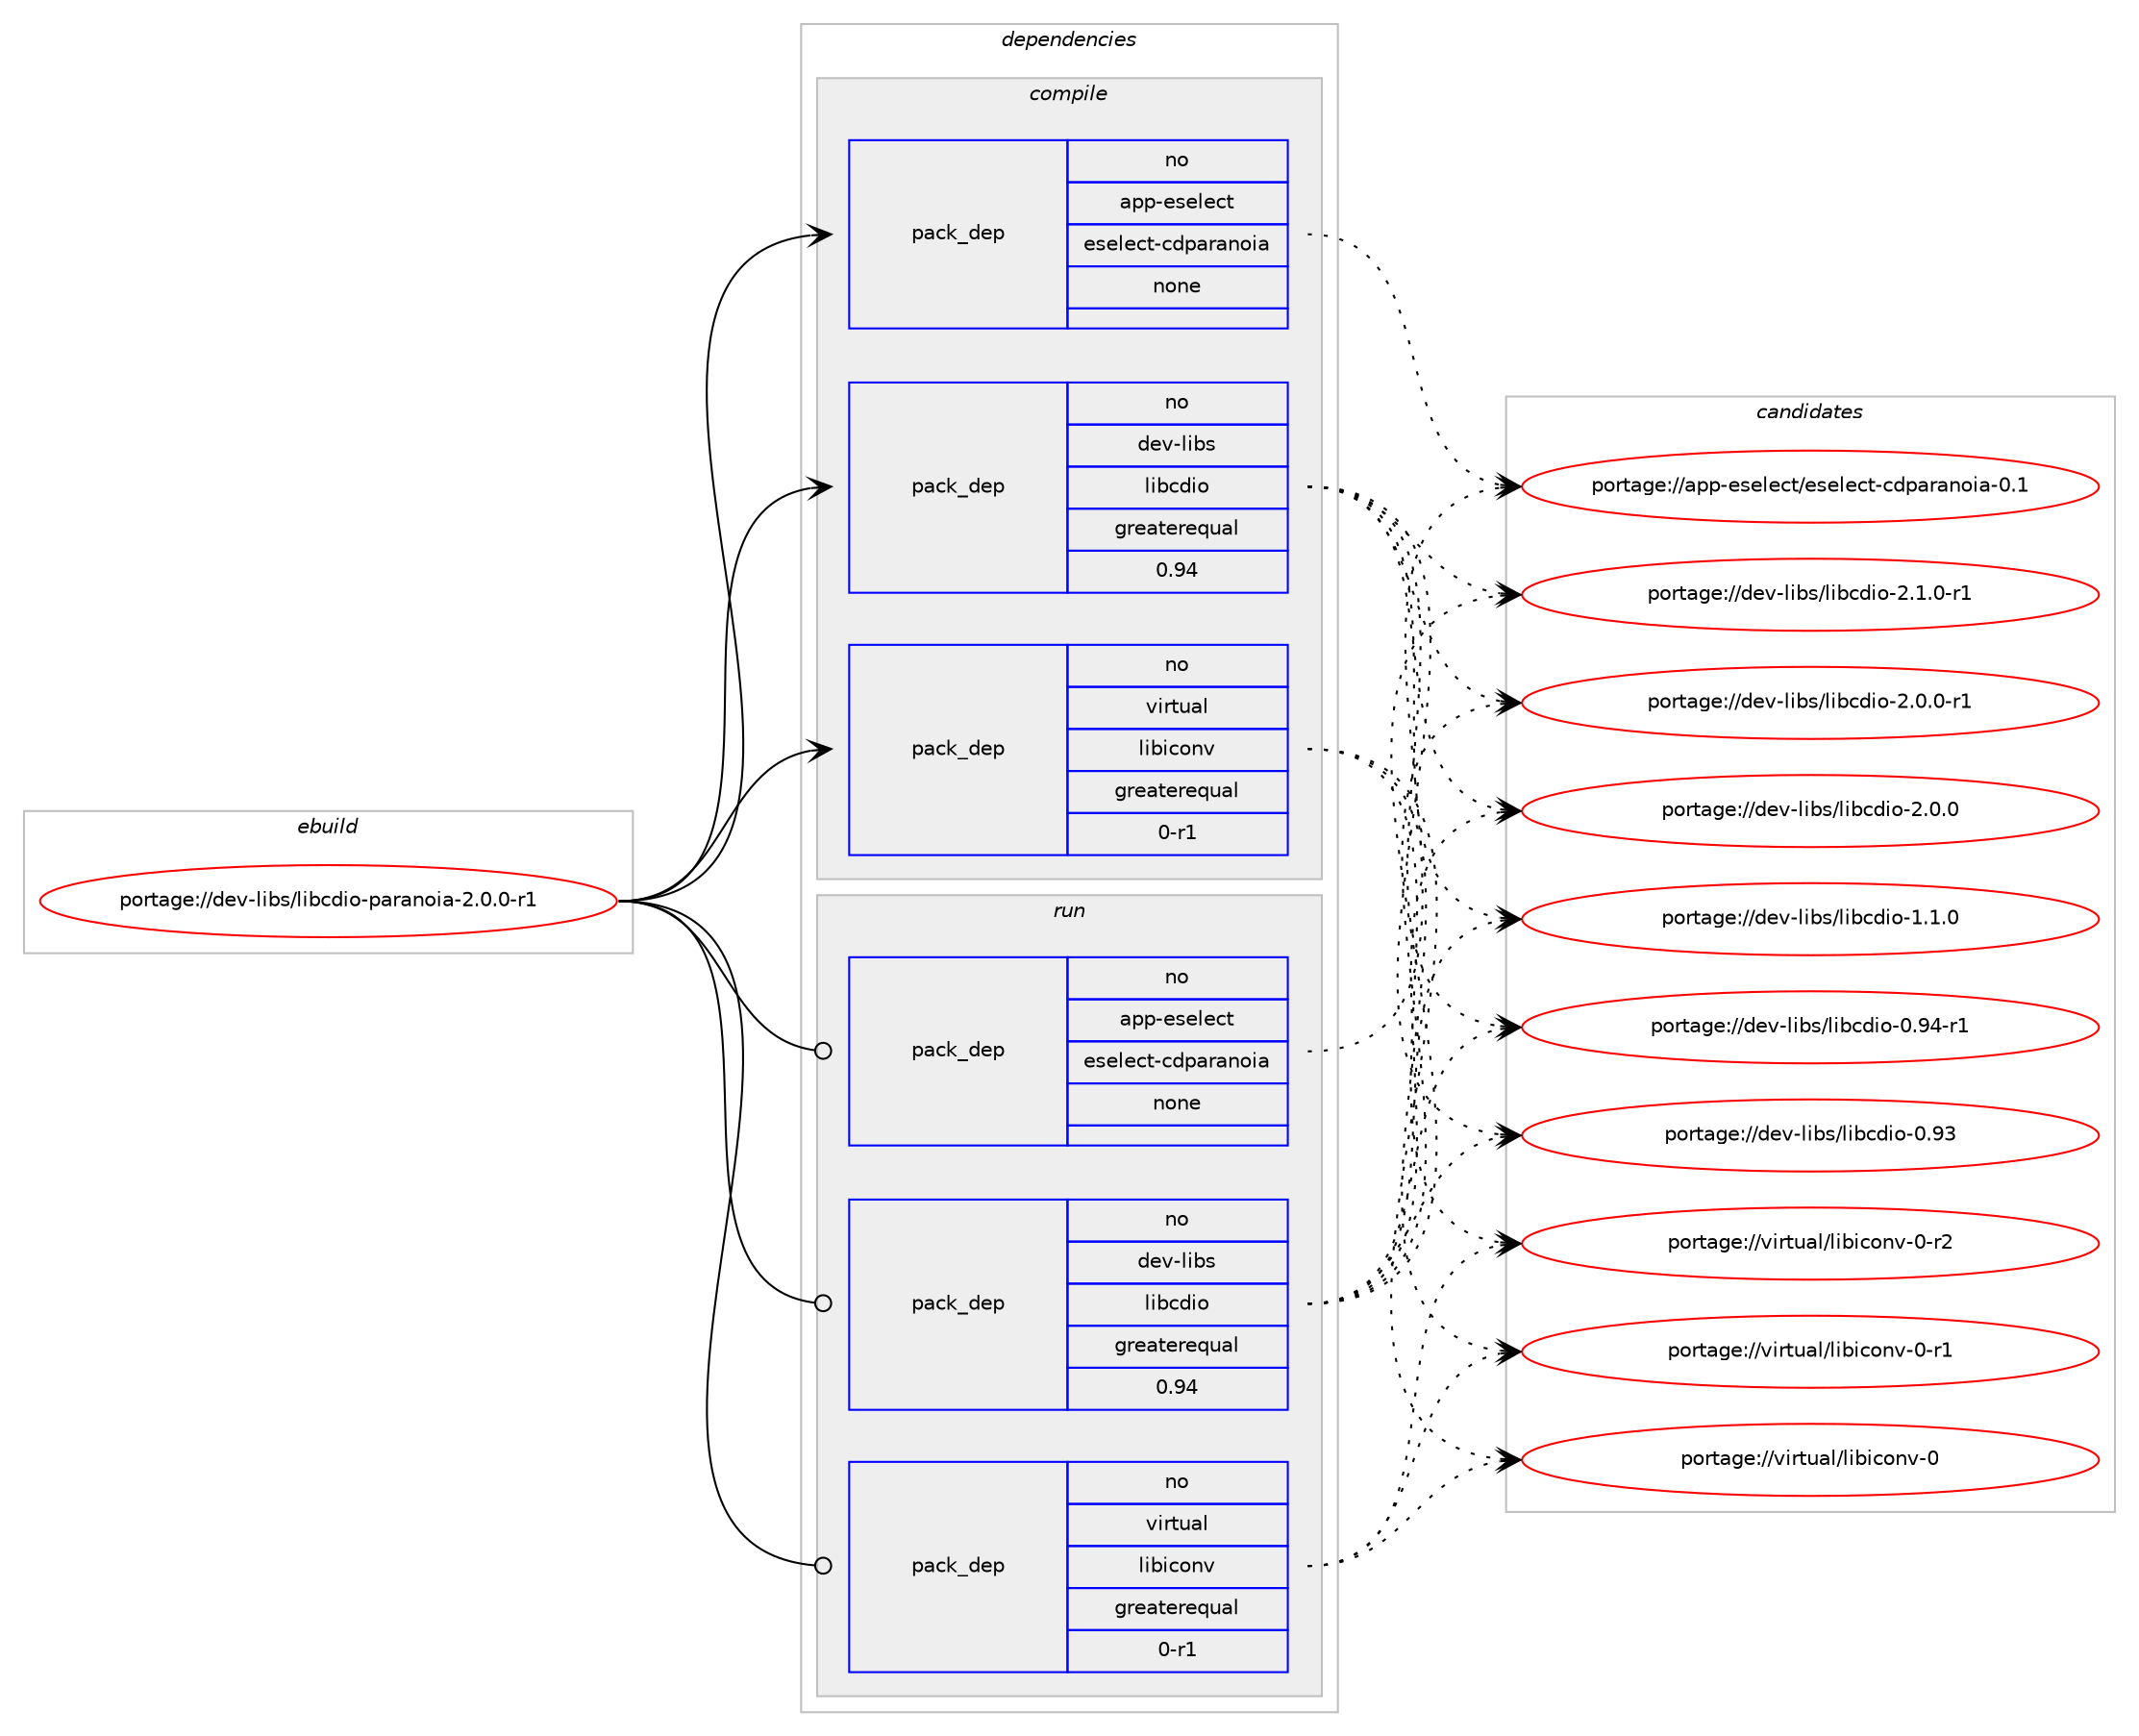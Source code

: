 digraph prolog {

# *************
# Graph options
# *************

newrank=true;
concentrate=true;
compound=true;
graph [rankdir=LR,fontname=Helvetica,fontsize=10,ranksep=1.5];#, ranksep=2.5, nodesep=0.2];
edge  [arrowhead=vee];
node  [fontname=Helvetica,fontsize=10];

# **********
# The ebuild
# **********

subgraph cluster_leftcol {
color=gray;
label=<<i>ebuild</i>>;
id [label="portage://dev-libs/libcdio-paranoia-2.0.0-r1", color=red, width=4, href="../dev-libs/libcdio-paranoia-2.0.0-r1.svg"];
}

# ****************
# The dependencies
# ****************

subgraph cluster_midcol {
color=gray;
label=<<i>dependencies</i>>;
subgraph cluster_compile {
fillcolor="#eeeeee";
style=filled;
label=<<i>compile</i>>;
subgraph pack382430 {
dependency513226 [label=<<TABLE BORDER="0" CELLBORDER="1" CELLSPACING="0" CELLPADDING="4" WIDTH="220"><TR><TD ROWSPAN="6" CELLPADDING="30">pack_dep</TD></TR><TR><TD WIDTH="110">no</TD></TR><TR><TD>app-eselect</TD></TR><TR><TD>eselect-cdparanoia</TD></TR><TR><TD>none</TD></TR><TR><TD></TD></TR></TABLE>>, shape=none, color=blue];
}
id:e -> dependency513226:w [weight=20,style="solid",arrowhead="vee"];
subgraph pack382431 {
dependency513227 [label=<<TABLE BORDER="0" CELLBORDER="1" CELLSPACING="0" CELLPADDING="4" WIDTH="220"><TR><TD ROWSPAN="6" CELLPADDING="30">pack_dep</TD></TR><TR><TD WIDTH="110">no</TD></TR><TR><TD>dev-libs</TD></TR><TR><TD>libcdio</TD></TR><TR><TD>greaterequal</TD></TR><TR><TD>0.94</TD></TR></TABLE>>, shape=none, color=blue];
}
id:e -> dependency513227:w [weight=20,style="solid",arrowhead="vee"];
subgraph pack382432 {
dependency513228 [label=<<TABLE BORDER="0" CELLBORDER="1" CELLSPACING="0" CELLPADDING="4" WIDTH="220"><TR><TD ROWSPAN="6" CELLPADDING="30">pack_dep</TD></TR><TR><TD WIDTH="110">no</TD></TR><TR><TD>virtual</TD></TR><TR><TD>libiconv</TD></TR><TR><TD>greaterequal</TD></TR><TR><TD>0-r1</TD></TR></TABLE>>, shape=none, color=blue];
}
id:e -> dependency513228:w [weight=20,style="solid",arrowhead="vee"];
}
subgraph cluster_compileandrun {
fillcolor="#eeeeee";
style=filled;
label=<<i>compile and run</i>>;
}
subgraph cluster_run {
fillcolor="#eeeeee";
style=filled;
label=<<i>run</i>>;
subgraph pack382433 {
dependency513229 [label=<<TABLE BORDER="0" CELLBORDER="1" CELLSPACING="0" CELLPADDING="4" WIDTH="220"><TR><TD ROWSPAN="6" CELLPADDING="30">pack_dep</TD></TR><TR><TD WIDTH="110">no</TD></TR><TR><TD>app-eselect</TD></TR><TR><TD>eselect-cdparanoia</TD></TR><TR><TD>none</TD></TR><TR><TD></TD></TR></TABLE>>, shape=none, color=blue];
}
id:e -> dependency513229:w [weight=20,style="solid",arrowhead="odot"];
subgraph pack382434 {
dependency513230 [label=<<TABLE BORDER="0" CELLBORDER="1" CELLSPACING="0" CELLPADDING="4" WIDTH="220"><TR><TD ROWSPAN="6" CELLPADDING="30">pack_dep</TD></TR><TR><TD WIDTH="110">no</TD></TR><TR><TD>dev-libs</TD></TR><TR><TD>libcdio</TD></TR><TR><TD>greaterequal</TD></TR><TR><TD>0.94</TD></TR></TABLE>>, shape=none, color=blue];
}
id:e -> dependency513230:w [weight=20,style="solid",arrowhead="odot"];
subgraph pack382435 {
dependency513231 [label=<<TABLE BORDER="0" CELLBORDER="1" CELLSPACING="0" CELLPADDING="4" WIDTH="220"><TR><TD ROWSPAN="6" CELLPADDING="30">pack_dep</TD></TR><TR><TD WIDTH="110">no</TD></TR><TR><TD>virtual</TD></TR><TR><TD>libiconv</TD></TR><TR><TD>greaterequal</TD></TR><TR><TD>0-r1</TD></TR></TABLE>>, shape=none, color=blue];
}
id:e -> dependency513231:w [weight=20,style="solid",arrowhead="odot"];
}
}

# **************
# The candidates
# **************

subgraph cluster_choices {
rank=same;
color=gray;
label=<<i>candidates</i>>;

subgraph choice382430 {
color=black;
nodesep=1;
choice9711211245101115101108101991164710111510110810199116459910011297114971101111059745484649 [label="portage://app-eselect/eselect-cdparanoia-0.1", color=red, width=4,href="../app-eselect/eselect-cdparanoia-0.1.svg"];
dependency513226:e -> choice9711211245101115101108101991164710111510110810199116459910011297114971101111059745484649:w [style=dotted,weight="100"];
}
subgraph choice382431 {
color=black;
nodesep=1;
choice10010111845108105981154710810598991001051114550464946484511449 [label="portage://dev-libs/libcdio-2.1.0-r1", color=red, width=4,href="../dev-libs/libcdio-2.1.0-r1.svg"];
choice10010111845108105981154710810598991001051114550464846484511449 [label="portage://dev-libs/libcdio-2.0.0-r1", color=red, width=4,href="../dev-libs/libcdio-2.0.0-r1.svg"];
choice1001011184510810598115471081059899100105111455046484648 [label="portage://dev-libs/libcdio-2.0.0", color=red, width=4,href="../dev-libs/libcdio-2.0.0.svg"];
choice1001011184510810598115471081059899100105111454946494648 [label="portage://dev-libs/libcdio-1.1.0", color=red, width=4,href="../dev-libs/libcdio-1.1.0.svg"];
choice100101118451081059811547108105989910010511145484657524511449 [label="portage://dev-libs/libcdio-0.94-r1", color=red, width=4,href="../dev-libs/libcdio-0.94-r1.svg"];
choice10010111845108105981154710810598991001051114548465751 [label="portage://dev-libs/libcdio-0.93", color=red, width=4,href="../dev-libs/libcdio-0.93.svg"];
dependency513227:e -> choice10010111845108105981154710810598991001051114550464946484511449:w [style=dotted,weight="100"];
dependency513227:e -> choice10010111845108105981154710810598991001051114550464846484511449:w [style=dotted,weight="100"];
dependency513227:e -> choice1001011184510810598115471081059899100105111455046484648:w [style=dotted,weight="100"];
dependency513227:e -> choice1001011184510810598115471081059899100105111454946494648:w [style=dotted,weight="100"];
dependency513227:e -> choice100101118451081059811547108105989910010511145484657524511449:w [style=dotted,weight="100"];
dependency513227:e -> choice10010111845108105981154710810598991001051114548465751:w [style=dotted,weight="100"];
}
subgraph choice382432 {
color=black;
nodesep=1;
choice1181051141161179710847108105981059911111011845484511450 [label="portage://virtual/libiconv-0-r2", color=red, width=4,href="../virtual/libiconv-0-r2.svg"];
choice1181051141161179710847108105981059911111011845484511449 [label="portage://virtual/libiconv-0-r1", color=red, width=4,href="../virtual/libiconv-0-r1.svg"];
choice118105114116117971084710810598105991111101184548 [label="portage://virtual/libiconv-0", color=red, width=4,href="../virtual/libiconv-0.svg"];
dependency513228:e -> choice1181051141161179710847108105981059911111011845484511450:w [style=dotted,weight="100"];
dependency513228:e -> choice1181051141161179710847108105981059911111011845484511449:w [style=dotted,weight="100"];
dependency513228:e -> choice118105114116117971084710810598105991111101184548:w [style=dotted,weight="100"];
}
subgraph choice382433 {
color=black;
nodesep=1;
choice9711211245101115101108101991164710111510110810199116459910011297114971101111059745484649 [label="portage://app-eselect/eselect-cdparanoia-0.1", color=red, width=4,href="../app-eselect/eselect-cdparanoia-0.1.svg"];
dependency513229:e -> choice9711211245101115101108101991164710111510110810199116459910011297114971101111059745484649:w [style=dotted,weight="100"];
}
subgraph choice382434 {
color=black;
nodesep=1;
choice10010111845108105981154710810598991001051114550464946484511449 [label="portage://dev-libs/libcdio-2.1.0-r1", color=red, width=4,href="../dev-libs/libcdio-2.1.0-r1.svg"];
choice10010111845108105981154710810598991001051114550464846484511449 [label="portage://dev-libs/libcdio-2.0.0-r1", color=red, width=4,href="../dev-libs/libcdio-2.0.0-r1.svg"];
choice1001011184510810598115471081059899100105111455046484648 [label="portage://dev-libs/libcdio-2.0.0", color=red, width=4,href="../dev-libs/libcdio-2.0.0.svg"];
choice1001011184510810598115471081059899100105111454946494648 [label="portage://dev-libs/libcdio-1.1.0", color=red, width=4,href="../dev-libs/libcdio-1.1.0.svg"];
choice100101118451081059811547108105989910010511145484657524511449 [label="portage://dev-libs/libcdio-0.94-r1", color=red, width=4,href="../dev-libs/libcdio-0.94-r1.svg"];
choice10010111845108105981154710810598991001051114548465751 [label="portage://dev-libs/libcdio-0.93", color=red, width=4,href="../dev-libs/libcdio-0.93.svg"];
dependency513230:e -> choice10010111845108105981154710810598991001051114550464946484511449:w [style=dotted,weight="100"];
dependency513230:e -> choice10010111845108105981154710810598991001051114550464846484511449:w [style=dotted,weight="100"];
dependency513230:e -> choice1001011184510810598115471081059899100105111455046484648:w [style=dotted,weight="100"];
dependency513230:e -> choice1001011184510810598115471081059899100105111454946494648:w [style=dotted,weight="100"];
dependency513230:e -> choice100101118451081059811547108105989910010511145484657524511449:w [style=dotted,weight="100"];
dependency513230:e -> choice10010111845108105981154710810598991001051114548465751:w [style=dotted,weight="100"];
}
subgraph choice382435 {
color=black;
nodesep=1;
choice1181051141161179710847108105981059911111011845484511450 [label="portage://virtual/libiconv-0-r2", color=red, width=4,href="../virtual/libiconv-0-r2.svg"];
choice1181051141161179710847108105981059911111011845484511449 [label="portage://virtual/libiconv-0-r1", color=red, width=4,href="../virtual/libiconv-0-r1.svg"];
choice118105114116117971084710810598105991111101184548 [label="portage://virtual/libiconv-0", color=red, width=4,href="../virtual/libiconv-0.svg"];
dependency513231:e -> choice1181051141161179710847108105981059911111011845484511450:w [style=dotted,weight="100"];
dependency513231:e -> choice1181051141161179710847108105981059911111011845484511449:w [style=dotted,weight="100"];
dependency513231:e -> choice118105114116117971084710810598105991111101184548:w [style=dotted,weight="100"];
}
}

}
